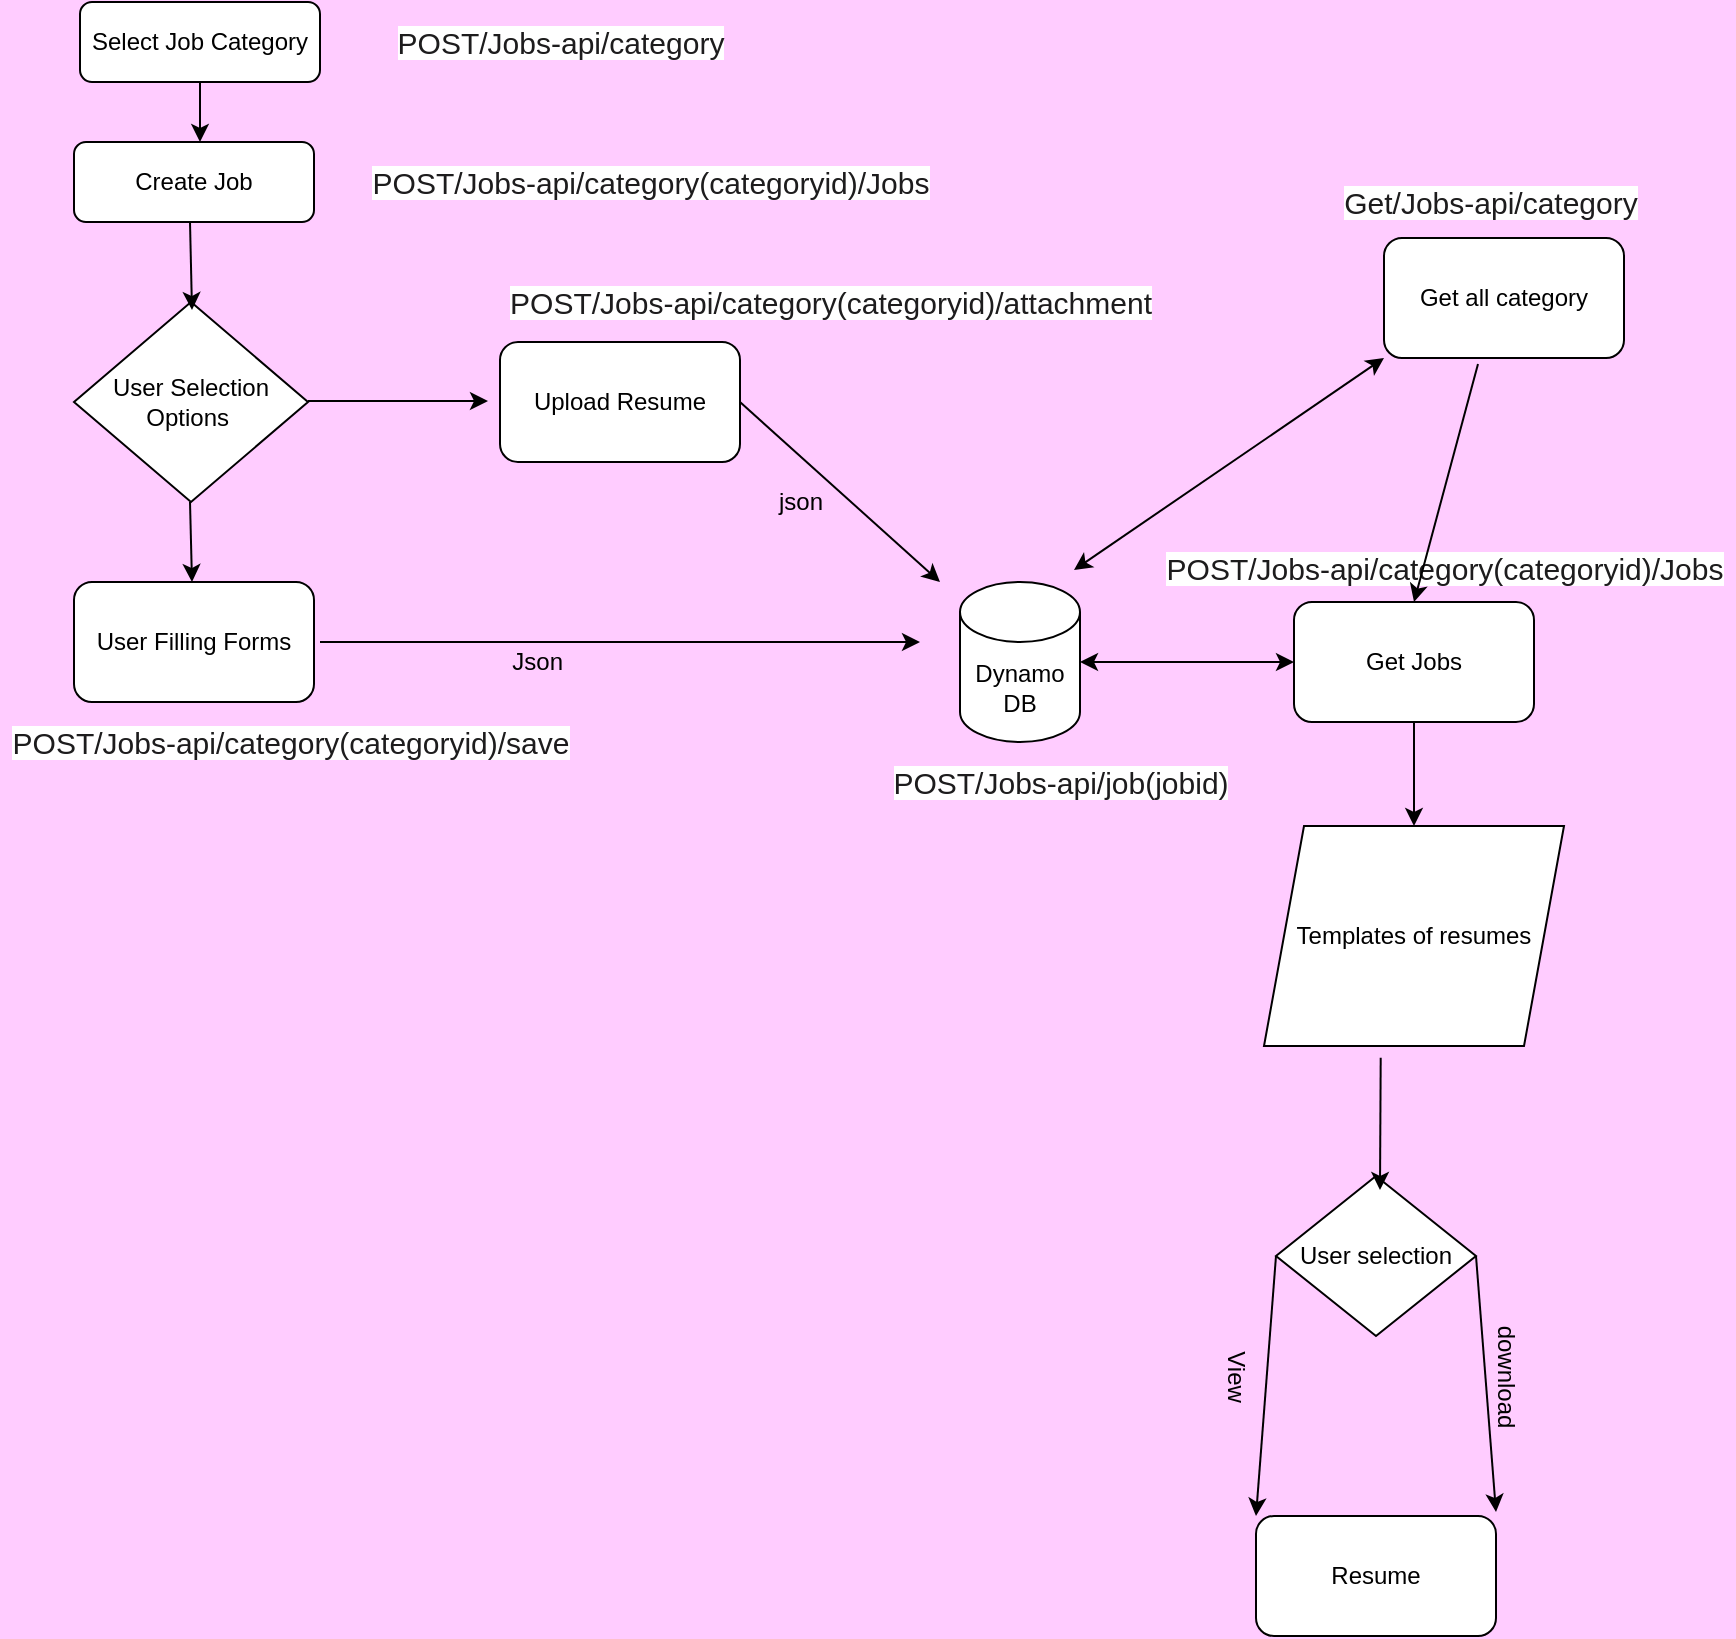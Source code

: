 <mxfile version="14.5.10" type="github">
  <diagram id="bhrFl_7Fz3YckQ_uN9jk" name="Page-1">
    <mxGraphModel dx="1038" dy="580" grid="0" gridSize="10" guides="1" tooltips="1" connect="1" arrows="1" fold="1" page="1" pageScale="1" pageWidth="850" pageHeight="1100" background="#FFCCFF" math="0" shadow="0">
      <root>
        <mxCell id="0" />
        <mxCell id="1" parent="0" />
        <mxCell id="WBQRIftdfCf0O3x122vo-1" value="Select Job Category" style="rounded=1;whiteSpace=wrap;html=1;" vertex="1" parent="1">
          <mxGeometry x="50" y="20" width="120" height="40" as="geometry" />
        </mxCell>
        <mxCell id="WBQRIftdfCf0O3x122vo-2" value="Create Job" style="rounded=1;whiteSpace=wrap;html=1;" vertex="1" parent="1">
          <mxGeometry x="47" y="90" width="120" height="40" as="geometry" />
        </mxCell>
        <mxCell id="WBQRIftdfCf0O3x122vo-3" value="" style="endArrow=classic;html=1;exitX=0.5;exitY=1;exitDx=0;exitDy=0;" edge="1" parent="1" source="WBQRIftdfCf0O3x122vo-1">
          <mxGeometry width="50" height="50" relative="1" as="geometry">
            <mxPoint x="400" y="320" as="sourcePoint" />
            <mxPoint x="110" y="90" as="targetPoint" />
          </mxGeometry>
        </mxCell>
        <mxCell id="WBQRIftdfCf0O3x122vo-4" value="User Selection Options&amp;nbsp;" style="rhombus;whiteSpace=wrap;html=1;" vertex="1" parent="1">
          <mxGeometry x="47" y="170" width="117" height="100" as="geometry" />
        </mxCell>
        <mxCell id="WBQRIftdfCf0O3x122vo-5" value="" style="endArrow=classic;html=1;exitX=0.5;exitY=1;exitDx=0;exitDy=0;" edge="1" parent="1">
          <mxGeometry width="50" height="50" relative="1" as="geometry">
            <mxPoint x="105" y="130" as="sourcePoint" />
            <mxPoint x="106" y="174" as="targetPoint" />
          </mxGeometry>
        </mxCell>
        <mxCell id="WBQRIftdfCf0O3x122vo-6" value="User Filling Forms" style="rounded=1;whiteSpace=wrap;html=1;" vertex="1" parent="1">
          <mxGeometry x="47" y="310" width="120" height="60" as="geometry" />
        </mxCell>
        <mxCell id="WBQRIftdfCf0O3x122vo-7" value="Upload Resume" style="rounded=1;whiteSpace=wrap;html=1;" vertex="1" parent="1">
          <mxGeometry x="260" y="190" width="120" height="60" as="geometry" />
        </mxCell>
        <mxCell id="WBQRIftdfCf0O3x122vo-8" value="" style="endArrow=classic;html=1;" edge="1" parent="1">
          <mxGeometry width="50" height="50" relative="1" as="geometry">
            <mxPoint x="164" y="219.5" as="sourcePoint" />
            <mxPoint x="254" y="219.5" as="targetPoint" />
          </mxGeometry>
        </mxCell>
        <mxCell id="WBQRIftdfCf0O3x122vo-9" value="" style="endArrow=classic;html=1;" edge="1" parent="1">
          <mxGeometry width="50" height="50" relative="1" as="geometry">
            <mxPoint x="105" y="270" as="sourcePoint" />
            <mxPoint x="106" y="310" as="targetPoint" />
          </mxGeometry>
        </mxCell>
        <mxCell id="WBQRIftdfCf0O3x122vo-11" value="&lt;span style=&quot;color: rgb(29 , 28 , 29) ; font-family: , &amp;#34;applelogo&amp;#34; , sans-serif ; font-size: 15px ; text-align: left ; background-color: rgb(255 , 255 , 255)&quot;&gt;POST/Jobs-api/category(categoryid)/Jobs&lt;/span&gt;" style="text;html=1;align=center;verticalAlign=middle;resizable=0;points=[];autosize=1;strokeColor=none;" vertex="1" parent="1">
          <mxGeometry x="190" y="100" width="290" height="20" as="geometry" />
        </mxCell>
        <mxCell id="WBQRIftdfCf0O3x122vo-12" value="&lt;span style=&quot;color: rgb(29 , 28 , 29) ; font-family: , &amp;#34;applelogo&amp;#34; , sans-serif ; font-size: 15px ; text-align: left ; background-color: rgb(255 , 255 , 255)&quot;&gt;POST/Jobs-api/category&lt;br&gt;&lt;/span&gt;" style="text;html=1;align=center;verticalAlign=middle;resizable=0;points=[];autosize=1;strokeColor=none;" vertex="1" parent="1">
          <mxGeometry x="200" y="30" width="180" height="20" as="geometry" />
        </mxCell>
        <mxCell id="WBQRIftdfCf0O3x122vo-13" value="&lt;span style=&quot;color: rgb(29 , 28 , 29) ; font-family: , &amp;#34;applelogo&amp;#34; , sans-serif ; font-size: 15px ; text-align: left ; background-color: rgb(255 , 255 , 255)&quot;&gt;POST/Jobs-api/category(categoryid)/attachment&lt;/span&gt;" style="text;html=1;align=center;verticalAlign=middle;resizable=0;points=[];autosize=1;strokeColor=none;" vertex="1" parent="1">
          <mxGeometry x="255" y="160" width="340" height="20" as="geometry" />
        </mxCell>
        <mxCell id="WBQRIftdfCf0O3x122vo-14" value="&lt;span style=&quot;color: rgb(29 , 28 , 29) ; font-family: , &amp;#34;applelogo&amp;#34; , sans-serif ; font-size: 15px ; text-align: left ; background-color: rgb(255 , 255 , 255)&quot;&gt;POST/Jobs-api/category(categoryid)/save&lt;/span&gt;" style="text;html=1;align=center;verticalAlign=middle;resizable=0;points=[];autosize=1;strokeColor=none;" vertex="1" parent="1">
          <mxGeometry x="10" y="380" width="290" height="20" as="geometry" />
        </mxCell>
        <mxCell id="WBQRIftdfCf0O3x122vo-17" value="" style="endArrow=classic;html=1;" edge="1" parent="1">
          <mxGeometry width="50" height="50" relative="1" as="geometry">
            <mxPoint x="380" y="220" as="sourcePoint" />
            <mxPoint x="480" y="310" as="targetPoint" />
          </mxGeometry>
        </mxCell>
        <mxCell id="WBQRIftdfCf0O3x122vo-18" value="" style="endArrow=classic;html=1;" edge="1" parent="1">
          <mxGeometry width="50" height="50" relative="1" as="geometry">
            <mxPoint x="170" y="340" as="sourcePoint" />
            <mxPoint x="470" y="340" as="targetPoint" />
          </mxGeometry>
        </mxCell>
        <mxCell id="WBQRIftdfCf0O3x122vo-20" value="Dynamo&lt;br&gt;DB" style="shape=cylinder3;whiteSpace=wrap;html=1;boundedLbl=1;backgroundOutline=1;size=15;" vertex="1" parent="1">
          <mxGeometry x="490" y="310" width="60" height="80" as="geometry" />
        </mxCell>
        <mxCell id="WBQRIftdfCf0O3x122vo-21" value="Json&amp;nbsp;" style="text;html=1;align=center;verticalAlign=middle;resizable=0;points=[];autosize=1;strokeColor=none;" vertex="1" parent="1">
          <mxGeometry x="260" y="340" width="40" height="20" as="geometry" />
        </mxCell>
        <mxCell id="WBQRIftdfCf0O3x122vo-22" value="json" style="text;html=1;align=center;verticalAlign=middle;resizable=0;points=[];autosize=1;strokeColor=none;" vertex="1" parent="1">
          <mxGeometry x="390" y="260" width="40" height="20" as="geometry" />
        </mxCell>
        <mxCell id="WBQRIftdfCf0O3x122vo-23" value="&lt;span style=&quot;color: rgb(29 , 28 , 29) ; font-family: , &amp;#34;applelogo&amp;#34; , sans-serif ; font-size: 15px ; text-align: left ; background-color: rgb(255 , 255 , 255)&quot;&gt;POST/Jobs-api/job(jobid)&lt;/span&gt;" style="text;html=1;align=center;verticalAlign=middle;resizable=0;points=[];autosize=1;strokeColor=none;" vertex="1" parent="1">
          <mxGeometry x="450" y="400" width="180" height="20" as="geometry" />
        </mxCell>
        <mxCell id="WBQRIftdfCf0O3x122vo-24" value="Get Jobs" style="rounded=1;whiteSpace=wrap;html=1;" vertex="1" parent="1">
          <mxGeometry x="657" y="320" width="120" height="60" as="geometry" />
        </mxCell>
        <mxCell id="WBQRIftdfCf0O3x122vo-25" value="Templates of resumes" style="shape=parallelogram;perimeter=parallelogramPerimeter;whiteSpace=wrap;html=1;fixedSize=1;" vertex="1" parent="1">
          <mxGeometry x="642" y="432" width="150" height="110" as="geometry" />
        </mxCell>
        <mxCell id="WBQRIftdfCf0O3x122vo-26" value="" style="shape=image;html=1;verticalAlign=top;verticalLabelPosition=bottom;labelBackgroundColor=#ffffff;imageAspect=0;aspect=fixed;image=https://cdn3.iconfinder.com/data/icons/brands-applications/512/Doc_B-128.png" vertex="1" parent="1">
          <mxGeometry x="690" y="497" width="34" height="34" as="geometry" />
        </mxCell>
        <mxCell id="WBQRIftdfCf0O3x122vo-27" value="" style="shape=image;html=1;verticalAlign=top;verticalLabelPosition=bottom;labelBackgroundColor=#ffffff;imageAspect=0;aspect=fixed;image=https://cdn4.iconfinder.com/data/icons/logos-and-brands/512/27_Pdf_File_Type_Adobe_logo_logos-128.png" vertex="1" parent="1">
          <mxGeometry x="747" y="497" width="30" height="30" as="geometry" />
        </mxCell>
        <mxCell id="WBQRIftdfCf0O3x122vo-28" value="&lt;span style=&quot;color: rgb(29 , 28 , 29) ; font-family: , &amp;#34;applelogo&amp;#34; , sans-serif ; font-size: 15px ; text-align: left ; background-color: rgb(255 , 255 , 255)&quot;&gt;POST/Jobs-api/category(categoryid)/Jobs&lt;/span&gt;" style="text;html=1;align=center;verticalAlign=middle;resizable=0;points=[];autosize=1;strokeColor=none;" vertex="1" parent="1">
          <mxGeometry x="587" y="293" width="290" height="20" as="geometry" />
        </mxCell>
        <mxCell id="WBQRIftdfCf0O3x122vo-29" value="" style="endArrow=classic;startArrow=classic;html=1;exitX=1;exitY=0.5;exitDx=0;exitDy=0;exitPerimeter=0;entryX=0;entryY=0.5;entryDx=0;entryDy=0;" edge="1" parent="1" source="WBQRIftdfCf0O3x122vo-20" target="WBQRIftdfCf0O3x122vo-24">
          <mxGeometry width="50" height="50" relative="1" as="geometry">
            <mxPoint x="330" y="180" as="sourcePoint" />
            <mxPoint x="329.2" y="93.42" as="targetPoint" />
          </mxGeometry>
        </mxCell>
        <mxCell id="WBQRIftdfCf0O3x122vo-30" value="" style="endArrow=classic;html=1;exitX=0.5;exitY=1;exitDx=0;exitDy=0;entryX=0.5;entryY=0;entryDx=0;entryDy=0;" edge="1" parent="1" source="WBQRIftdfCf0O3x122vo-24" target="WBQRIftdfCf0O3x122vo-25">
          <mxGeometry width="50" height="50" relative="1" as="geometry">
            <mxPoint x="400" y="60" as="sourcePoint" />
            <mxPoint x="526.6" y="138.698" as="targetPoint" />
          </mxGeometry>
        </mxCell>
        <mxCell id="WBQRIftdfCf0O3x122vo-31" value="Resume" style="rounded=1;whiteSpace=wrap;html=1;" vertex="1" parent="1">
          <mxGeometry x="638" y="777" width="120" height="60" as="geometry" />
        </mxCell>
        <mxCell id="WBQRIftdfCf0O3x122vo-32" value="User selection" style="rhombus;whiteSpace=wrap;html=1;" vertex="1" parent="1">
          <mxGeometry x="648" y="607" width="100" height="80" as="geometry" />
        </mxCell>
        <mxCell id="WBQRIftdfCf0O3x122vo-33" value="" style="endArrow=classic;html=1;exitX=0;exitY=0.5;exitDx=0;exitDy=0;entryX=0;entryY=0;entryDx=0;entryDy=0;" edge="1" parent="1" source="WBQRIftdfCf0O3x122vo-32" target="WBQRIftdfCf0O3x122vo-31">
          <mxGeometry width="50" height="50" relative="1" as="geometry">
            <mxPoint x="538" y="597" as="sourcePoint" />
            <mxPoint x="588" y="547" as="targetPoint" />
          </mxGeometry>
        </mxCell>
        <mxCell id="WBQRIftdfCf0O3x122vo-34" value="" style="endArrow=classic;html=1;exitX=1;exitY=0.5;exitDx=0;exitDy=0;" edge="1" parent="1" source="WBQRIftdfCf0O3x122vo-32">
          <mxGeometry width="50" height="50" relative="1" as="geometry">
            <mxPoint x="538" y="597" as="sourcePoint" />
            <mxPoint x="758" y="775" as="targetPoint" />
          </mxGeometry>
        </mxCell>
        <mxCell id="WBQRIftdfCf0O3x122vo-35" value="View" style="text;html=1;align=center;verticalAlign=middle;resizable=0;points=[];autosize=1;strokeColor=none;rotation=90;" vertex="1" parent="1">
          <mxGeometry x="608" y="697" width="40" height="20" as="geometry" />
        </mxCell>
        <mxCell id="WBQRIftdfCf0O3x122vo-36" value="download" style="text;html=1;align=center;verticalAlign=middle;resizable=0;points=[];autosize=1;strokeColor=none;rotation=90;" vertex="1" parent="1">
          <mxGeometry x="728" y="697" width="70" height="20" as="geometry" />
        </mxCell>
        <mxCell id="WBQRIftdfCf0O3x122vo-37" value="" style="endArrow=classic;html=1;entryX=0.5;entryY=0;entryDx=0;entryDy=0;exitX=0.389;exitY=1.053;exitDx=0;exitDy=0;exitPerimeter=0;" edge="1" parent="1" source="WBQRIftdfCf0O3x122vo-25">
          <mxGeometry width="50" height="50" relative="1" as="geometry">
            <mxPoint x="700" y="527" as="sourcePoint" />
            <mxPoint x="700" y="614" as="targetPoint" />
          </mxGeometry>
        </mxCell>
        <mxCell id="WBQRIftdfCf0O3x122vo-38" value="Get all category" style="rounded=1;whiteSpace=wrap;html=1;" vertex="1" parent="1">
          <mxGeometry x="702" y="138" width="120" height="60" as="geometry" />
        </mxCell>
        <mxCell id="WBQRIftdfCf0O3x122vo-39" value="" style="endArrow=classic;startArrow=classic;html=1;entryX=0;entryY=1;entryDx=0;entryDy=0;" edge="1" parent="1" target="WBQRIftdfCf0O3x122vo-38">
          <mxGeometry width="50" height="50" relative="1" as="geometry">
            <mxPoint x="547" y="304" as="sourcePoint" />
            <mxPoint x="597" y="254" as="targetPoint" />
          </mxGeometry>
        </mxCell>
        <mxCell id="WBQRIftdfCf0O3x122vo-40" value="&lt;span style=&quot;color: rgb(29 , 28 , 29) ; font-family: , &amp;#34;applelogo&amp;#34; , sans-serif ; font-size: 15px ; text-align: left ; background-color: rgb(255 , 255 , 255)&quot;&gt;Get/Jobs-api/category&lt;br&gt;&lt;/span&gt;" style="text;html=1;align=center;verticalAlign=middle;resizable=0;points=[];autosize=1;strokeColor=none;" vertex="1" parent="1">
          <mxGeometry x="675" y="110" width="160" height="20" as="geometry" />
        </mxCell>
        <mxCell id="WBQRIftdfCf0O3x122vo-41" value="" style="endArrow=classic;html=1;entryX=0.5;entryY=0;entryDx=0;entryDy=0;" edge="1" parent="1" target="WBQRIftdfCf0O3x122vo-24">
          <mxGeometry width="50" height="50" relative="1" as="geometry">
            <mxPoint x="749" y="201" as="sourcePoint" />
            <mxPoint x="449" y="303" as="targetPoint" />
          </mxGeometry>
        </mxCell>
      </root>
    </mxGraphModel>
  </diagram>
</mxfile>
